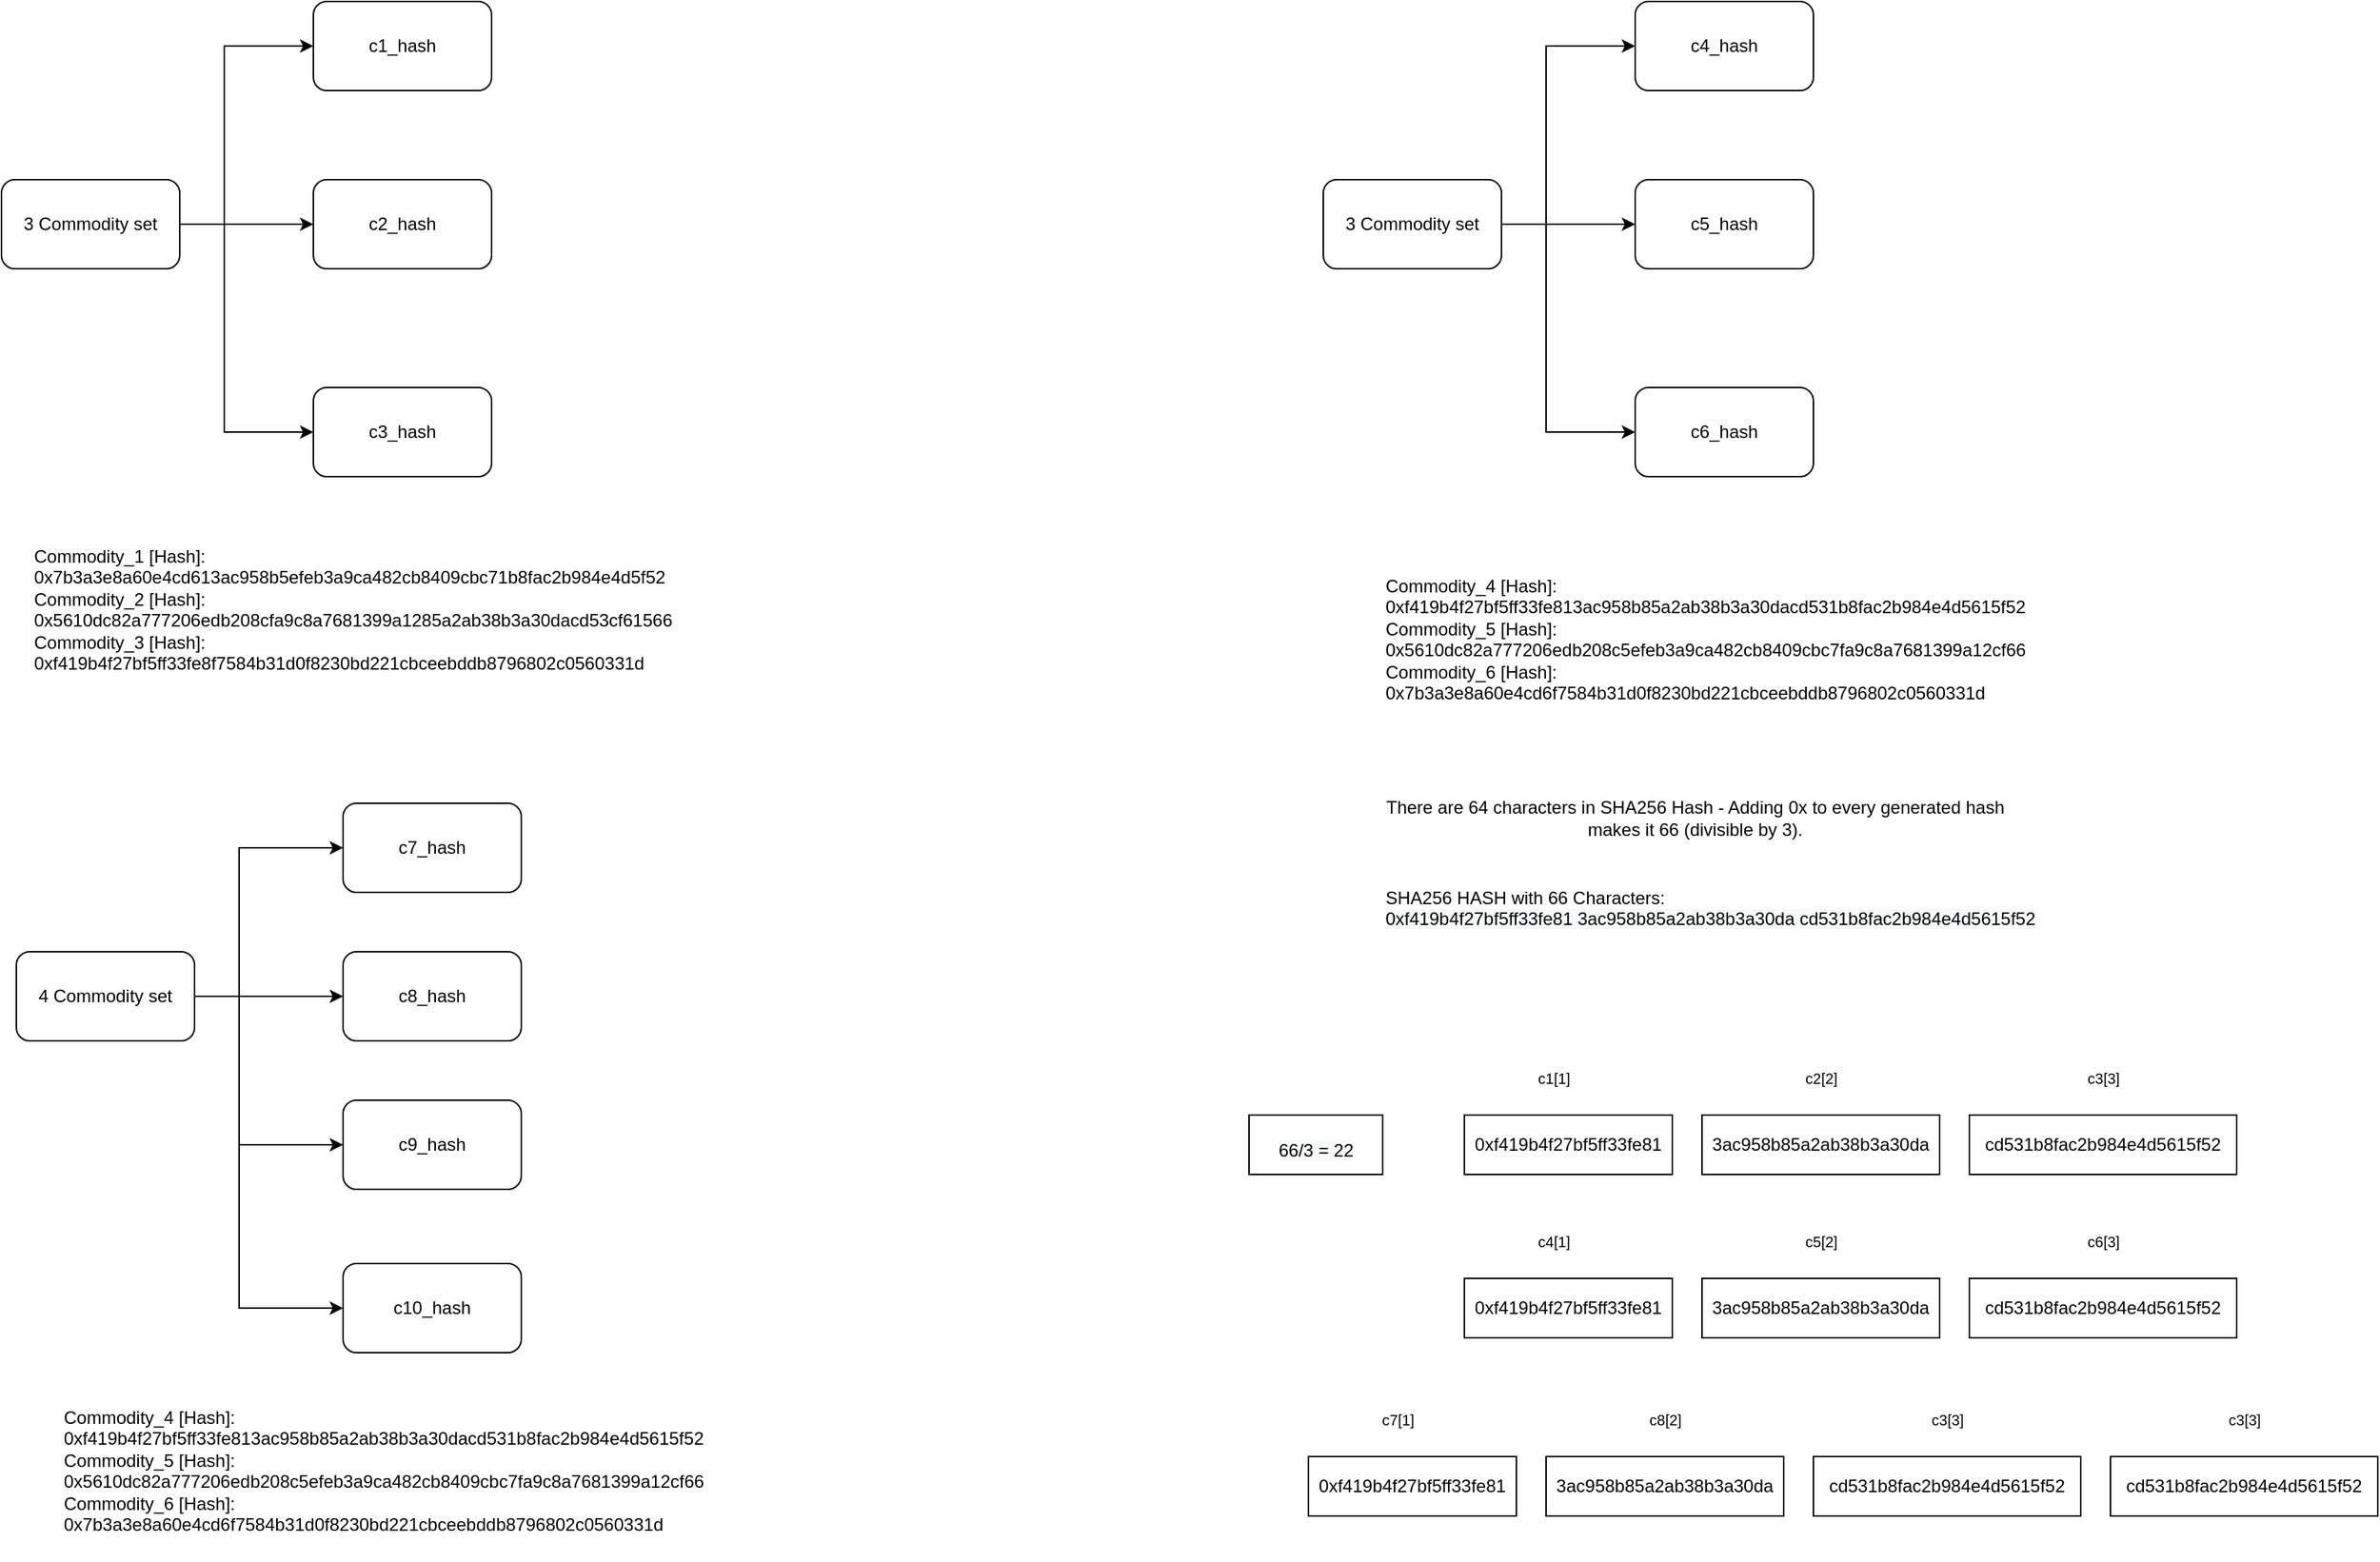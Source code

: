 <mxfile version="20.6.0" type="device"><diagram id="nVUeGywVv6O1QF6TEoxS" name="Page-1"><mxGraphModel dx="3222" dy="1484" grid="1" gridSize="10" guides="1" tooltips="1" connect="1" arrows="1" fold="1" page="1" pageScale="1" pageWidth="850" pageHeight="1100" math="0" shadow="0"><root><mxCell id="0"/><mxCell id="1" parent="0"/><mxCell id="KpQ7ePyGF_0PN953ZNvb-3" value="" style="edgeStyle=orthogonalEdgeStyle;rounded=0;orthogonalLoop=1;jettySize=auto;html=1;" parent="1" source="KpQ7ePyGF_0PN953ZNvb-1" target="KpQ7ePyGF_0PN953ZNvb-2" edge="1"><mxGeometry relative="1" as="geometry"><Array as="points"><mxPoint x="180" y="170"/><mxPoint x="180" y="50"/></Array></mxGeometry></mxCell><mxCell id="KpQ7ePyGF_0PN953ZNvb-5" value="" style="edgeStyle=orthogonalEdgeStyle;rounded=0;orthogonalLoop=1;jettySize=auto;html=1;" parent="1" source="KpQ7ePyGF_0PN953ZNvb-1" target="KpQ7ePyGF_0PN953ZNvb-4" edge="1"><mxGeometry relative="1" as="geometry"><Array as="points"><mxPoint x="180" y="170"/><mxPoint x="180" y="310"/></Array></mxGeometry></mxCell><mxCell id="KpQ7ePyGF_0PN953ZNvb-8" value="" style="edgeStyle=orthogonalEdgeStyle;rounded=0;orthogonalLoop=1;jettySize=auto;html=1;" parent="1" source="KpQ7ePyGF_0PN953ZNvb-1" target="KpQ7ePyGF_0PN953ZNvb-7" edge="1"><mxGeometry relative="1" as="geometry"><Array as="points"><mxPoint x="280" y="170"/><mxPoint x="280" y="170"/></Array></mxGeometry></mxCell><mxCell id="KpQ7ePyGF_0PN953ZNvb-1" value="3 Commodity set" style="rounded=1;whiteSpace=wrap;html=1;" parent="1" vertex="1"><mxGeometry x="30" y="140" width="120" height="60" as="geometry"/></mxCell><mxCell id="KpQ7ePyGF_0PN953ZNvb-2" value="c1_hash" style="rounded=1;whiteSpace=wrap;html=1;" parent="1" vertex="1"><mxGeometry x="240" y="20" width="120" height="60" as="geometry"/></mxCell><mxCell id="KpQ7ePyGF_0PN953ZNvb-4" value="c3_hash" style="rounded=1;whiteSpace=wrap;html=1;" parent="1" vertex="1"><mxGeometry x="240" y="280" width="120" height="60" as="geometry"/></mxCell><mxCell id="KpQ7ePyGF_0PN953ZNvb-7" value="c2_hash" style="whiteSpace=wrap;html=1;rounded=1;" parent="1" vertex="1"><mxGeometry x="240" y="140" width="120" height="60" as="geometry"/></mxCell><mxCell id="KpQ7ePyGF_0PN953ZNvb-9" value="" style="edgeStyle=orthogonalEdgeStyle;rounded=0;orthogonalLoop=1;jettySize=auto;html=1;" parent="1" source="KpQ7ePyGF_0PN953ZNvb-12" target="KpQ7ePyGF_0PN953ZNvb-13" edge="1"><mxGeometry relative="1" as="geometry"><Array as="points"><mxPoint x="190" y="690"/><mxPoint x="190" y="590"/></Array></mxGeometry></mxCell><mxCell id="KpQ7ePyGF_0PN953ZNvb-10" value="" style="edgeStyle=orthogonalEdgeStyle;rounded=0;orthogonalLoop=1;jettySize=auto;html=1;" parent="1" source="KpQ7ePyGF_0PN953ZNvb-12" target="KpQ7ePyGF_0PN953ZNvb-14" edge="1"><mxGeometry relative="1" as="geometry"><Array as="points"><mxPoint x="190" y="690"/><mxPoint x="190" y="900"/><mxPoint x="295" y="900"/></Array></mxGeometry></mxCell><mxCell id="KpQ7ePyGF_0PN953ZNvb-11" value="" style="edgeStyle=orthogonalEdgeStyle;rounded=0;orthogonalLoop=1;jettySize=auto;html=1;" parent="1" source="KpQ7ePyGF_0PN953ZNvb-12" target="KpQ7ePyGF_0PN953ZNvb-15" edge="1"><mxGeometry relative="1" as="geometry"><Array as="points"><mxPoint x="290" y="690"/></Array></mxGeometry></mxCell><mxCell id="KpQ7ePyGF_0PN953ZNvb-20" value="" style="edgeStyle=orthogonalEdgeStyle;rounded=0;orthogonalLoop=1;jettySize=auto;html=1;" parent="1" source="KpQ7ePyGF_0PN953ZNvb-12" target="KpQ7ePyGF_0PN953ZNvb-19" edge="1"><mxGeometry relative="1" as="geometry"><Array as="points"><mxPoint x="190" y="690"/><mxPoint x="190" y="790"/></Array></mxGeometry></mxCell><mxCell id="KpQ7ePyGF_0PN953ZNvb-12" value="4 Commodity set" style="rounded=1;whiteSpace=wrap;html=1;" parent="1" vertex="1"><mxGeometry x="40" y="660" width="120" height="60" as="geometry"/></mxCell><mxCell id="KpQ7ePyGF_0PN953ZNvb-13" value="c7_hash" style="rounded=1;whiteSpace=wrap;html=1;" parent="1" vertex="1"><mxGeometry x="260" y="560" width="120" height="60" as="geometry"/></mxCell><mxCell id="KpQ7ePyGF_0PN953ZNvb-14" value="c10_hash" style="rounded=1;whiteSpace=wrap;html=1;" parent="1" vertex="1"><mxGeometry x="260" y="870" width="120" height="60" as="geometry"/></mxCell><mxCell id="KpQ7ePyGF_0PN953ZNvb-15" value="c8_hash" style="whiteSpace=wrap;html=1;rounded=1;" parent="1" vertex="1"><mxGeometry x="260" y="660" width="120" height="60" as="geometry"/></mxCell><mxCell id="KpQ7ePyGF_0PN953ZNvb-19" value="c9_hash" style="whiteSpace=wrap;html=1;rounded=1;" parent="1" vertex="1"><mxGeometry x="260" y="760" width="120" height="60" as="geometry"/></mxCell><mxCell id="KpQ7ePyGF_0PN953ZNvb-21" value="" style="edgeStyle=orthogonalEdgeStyle;rounded=0;orthogonalLoop=1;jettySize=auto;html=1;" parent="1" source="KpQ7ePyGF_0PN953ZNvb-24" target="KpQ7ePyGF_0PN953ZNvb-25" edge="1"><mxGeometry relative="1" as="geometry"><Array as="points"><mxPoint x="1070" y="170"/><mxPoint x="1070" y="50"/></Array></mxGeometry></mxCell><mxCell id="KpQ7ePyGF_0PN953ZNvb-22" value="" style="edgeStyle=orthogonalEdgeStyle;rounded=0;orthogonalLoop=1;jettySize=auto;html=1;" parent="1" source="KpQ7ePyGF_0PN953ZNvb-24" target="KpQ7ePyGF_0PN953ZNvb-26" edge="1"><mxGeometry relative="1" as="geometry"><Array as="points"><mxPoint x="1070" y="170"/><mxPoint x="1070" y="310"/></Array></mxGeometry></mxCell><mxCell id="KpQ7ePyGF_0PN953ZNvb-23" value="" style="edgeStyle=orthogonalEdgeStyle;rounded=0;orthogonalLoop=1;jettySize=auto;html=1;" parent="1" source="KpQ7ePyGF_0PN953ZNvb-24" target="KpQ7ePyGF_0PN953ZNvb-27" edge="1"><mxGeometry relative="1" as="geometry"><Array as="points"><mxPoint x="1170" y="170"/><mxPoint x="1170" y="170"/></Array></mxGeometry></mxCell><mxCell id="KpQ7ePyGF_0PN953ZNvb-24" value="3 Commodity set" style="rounded=1;whiteSpace=wrap;html=1;" parent="1" vertex="1"><mxGeometry x="920" y="140" width="120" height="60" as="geometry"/></mxCell><mxCell id="KpQ7ePyGF_0PN953ZNvb-25" value="c4_hash" style="rounded=1;whiteSpace=wrap;html=1;" parent="1" vertex="1"><mxGeometry x="1130" y="20" width="120" height="60" as="geometry"/></mxCell><mxCell id="KpQ7ePyGF_0PN953ZNvb-26" value="c6_hash" style="rounded=1;whiteSpace=wrap;html=1;" parent="1" vertex="1"><mxGeometry x="1130" y="280" width="120" height="60" as="geometry"/></mxCell><mxCell id="KpQ7ePyGF_0PN953ZNvb-27" value="c5_hash" style="whiteSpace=wrap;html=1;rounded=1;" parent="1" vertex="1"><mxGeometry x="1130" y="140" width="120" height="60" as="geometry"/></mxCell><mxCell id="KpQ7ePyGF_0PN953ZNvb-28" value="Commodity_1 [Hash]: &#10;0x7b3a3e8a60e4cd613ac958b5efeb3a9ca482cb8409cbc71b8fac2b984e4d5f52&#10;Commodity_2 [Hash]:&#10;0x5610dc82a777206edb208cfa9c8a7681399a1285a2ab38b3a30dacd53cf61566&#10;Commodity_3 [Hash]: &#10;0xf419b4f27bf5ff33fe8f7584b31d0f8230bd221cbceebddb8796802c0560331d" style="text;whiteSpace=wrap;html=1;" parent="1" vertex="1"><mxGeometry x="50" y="380" width="460" height="110" as="geometry"/></mxCell><mxCell id="KpQ7ePyGF_0PN953ZNvb-29" value="Commodity_4 [Hash]: &lt;br&gt;0xf419b4f27bf5ff33fe813ac958b85a2ab38b3a30dacd531b8fac2b984e4d5615f52&lt;br&gt;Commodity_5 [Hash]:&lt;br&gt;0x5610dc82a777206edb208c5efeb3a9ca482cb8409cbc7fa9c8a7681399a12cf66&lt;br&gt;Commodity_6 [Hash]: &lt;br&gt;0x7b3a3e8a60e4cd6f7584b31d0f8230bd221cbceebddb8796802c0560331d" style="text;whiteSpace=wrap;html=1;" parent="1" vertex="1"><mxGeometry x="960" y="400" width="460" height="110" as="geometry"/></mxCell><mxCell id="KpQ7ePyGF_0PN953ZNvb-30" value="Commodity_4 [Hash]: &lt;br&gt;0xf419b4f27bf5ff33fe813ac958b85a2ab38b3a30dacd531b8fac2b984e4d5615f52&lt;br&gt;Commodity_5 [Hash]:&lt;br&gt;0x5610dc82a777206edb208c5efeb3a9ca482cb8409cbc7fa9c8a7681399a12cf66&lt;br&gt;Commodity_6 [Hash]: &lt;br&gt;0x7b3a3e8a60e4cd6f7584b31d0f8230bd221cbceebddb8796802c0560331d" style="text;whiteSpace=wrap;html=1;" parent="1" vertex="1"><mxGeometry x="70" y="960" width="460" height="110" as="geometry"/></mxCell><mxCell id="KpQ7ePyGF_0PN953ZNvb-34" value="There are 64 characters in SHA256 Hash - Adding 0x to every generated hash&lt;br&gt;makes it 66 (divisible by 3)." style="text;html=1;align=center;verticalAlign=middle;resizable=0;points=[];autosize=1;strokeColor=none;fillColor=none;" parent="1" vertex="1"><mxGeometry x="950" y="550" width="440" height="40" as="geometry"/></mxCell><mxCell id="KpQ7ePyGF_0PN953ZNvb-36" value="SHA256 HASH with 66 Characters:&lt;br&gt;&lt;span style=&quot;color: rgb(0, 0, 0); font-family: Helvetica; font-size: 12px; font-style: normal; font-variant-ligatures: normal; font-variant-caps: normal; font-weight: 400; letter-spacing: normal; orphans: 2; text-align: left; text-indent: 0px; text-transform: none; widows: 2; word-spacing: 0px; -webkit-text-stroke-width: 0px; background-color: rgb(248, 249, 250); text-decoration-thickness: initial; text-decoration-style: initial; text-decoration-color: initial; float: none; display: inline !important;&quot;&gt;0xf419b4f27bf5ff33fe81 3ac958b85a2ab38b3a30da cd531b8fac2b984e4d5615f52&lt;/span&gt;" style="text;whiteSpace=wrap;html=1;" parent="1" vertex="1"><mxGeometry x="960" y="610" width="460" height="50" as="geometry"/></mxCell><mxCell id="KpQ7ePyGF_0PN953ZNvb-47" value="" style="group" parent="1" vertex="1" connectable="0"><mxGeometry x="870" y="770" width="90" height="40" as="geometry"/></mxCell><mxCell id="KpQ7ePyGF_0PN953ZNvb-40" value="" style="rounded=0;whiteSpace=wrap;html=1;" parent="KpQ7ePyGF_0PN953ZNvb-47" vertex="1"><mxGeometry width="90" height="40" as="geometry"/></mxCell><mxCell id="KpQ7ePyGF_0PN953ZNvb-35" value="&lt;span style=&quot;color: rgb(0, 0, 0); font-family: Helvetica; font-size: 12px; font-style: normal; font-variant-ligatures: normal; font-variant-caps: normal; font-weight: 400; letter-spacing: normal; orphans: 2; text-align: center; text-indent: 0px; text-transform: none; widows: 2; word-spacing: 0px; -webkit-text-stroke-width: 0px; background-color: rgb(248, 249, 250); text-decoration-thickness: initial; text-decoration-style: initial; text-decoration-color: initial; float: none; display: inline !important;&quot;&gt;66/3 = 22&lt;/span&gt;" style="text;whiteSpace=wrap;html=1;shadow=1;" parent="KpQ7ePyGF_0PN953ZNvb-47" vertex="1"><mxGeometry x="17.5" y="10" width="55" height="20" as="geometry"/></mxCell><mxCell id="KpQ7ePyGF_0PN953ZNvb-48" value="" style="group" parent="1" vertex="1" connectable="0"><mxGeometry x="1015" y="730" width="520" height="80" as="geometry"/></mxCell><mxCell id="KpQ7ePyGF_0PN953ZNvb-41" value="&lt;span style=&quot;text-align: left;&quot;&gt;0xf419b4f27bf5ff33fe81&lt;/span&gt;" style="rounded=0;whiteSpace=wrap;html=1;" parent="KpQ7ePyGF_0PN953ZNvb-48" vertex="1"><mxGeometry y="40" width="140" height="40" as="geometry"/></mxCell><mxCell id="KpQ7ePyGF_0PN953ZNvb-42" value="&lt;span style=&quot;text-align: left;&quot;&gt;3ac958b85a2ab38b3a30da&lt;/span&gt;" style="rounded=0;whiteSpace=wrap;html=1;" parent="KpQ7ePyGF_0PN953ZNvb-48" vertex="1"><mxGeometry x="160" y="40" width="160" height="40" as="geometry"/></mxCell><mxCell id="KpQ7ePyGF_0PN953ZNvb-43" value="&lt;span style=&quot;text-align: left;&quot;&gt;cd531b8fac2b984e4d5615f52&lt;/span&gt;" style="rounded=0;whiteSpace=wrap;html=1;" parent="KpQ7ePyGF_0PN953ZNvb-48" vertex="1"><mxGeometry x="340" y="40" width="180" height="40" as="geometry"/></mxCell><mxCell id="KpQ7ePyGF_0PN953ZNvb-44" value="&lt;span style=&quot;font-size: 10px;&quot;&gt;c1[1]&lt;/span&gt;" style="text;html=1;align=center;verticalAlign=middle;resizable=0;points=[];autosize=1;strokeColor=none;fillColor=none;" parent="KpQ7ePyGF_0PN953ZNvb-48" vertex="1"><mxGeometry x="35" width="50" height="30" as="geometry"/></mxCell><mxCell id="KpQ7ePyGF_0PN953ZNvb-45" value="&lt;font style=&quot;font-size: 10px;&quot;&gt;c2[2]&lt;/font&gt;" style="text;html=1;align=center;verticalAlign=middle;resizable=0;points=[];autosize=1;strokeColor=none;fillColor=none;" parent="KpQ7ePyGF_0PN953ZNvb-48" vertex="1"><mxGeometry x="215" width="50" height="30" as="geometry"/></mxCell><mxCell id="KpQ7ePyGF_0PN953ZNvb-46" value="&lt;font style=&quot;font-size: 10px;&quot;&gt;c3[3]&lt;/font&gt;" style="text;html=1;align=center;verticalAlign=middle;resizable=0;points=[];autosize=1;strokeColor=none;fillColor=none;" parent="KpQ7ePyGF_0PN953ZNvb-48" vertex="1"><mxGeometry x="405" width="50" height="30" as="geometry"/></mxCell><mxCell id="RJinTo0YrNYwnsfE9q7q-16" value="" style="group" parent="1" vertex="1" connectable="0"><mxGeometry x="1015" y="840" width="520" height="80" as="geometry"/></mxCell><mxCell id="RJinTo0YrNYwnsfE9q7q-17" value="&lt;span style=&quot;text-align: left;&quot;&gt;0xf419b4f27bf5ff33fe81&lt;/span&gt;" style="rounded=0;whiteSpace=wrap;html=1;" parent="RJinTo0YrNYwnsfE9q7q-16" vertex="1"><mxGeometry y="40" width="140" height="40" as="geometry"/></mxCell><mxCell id="RJinTo0YrNYwnsfE9q7q-18" value="&lt;span style=&quot;text-align: left;&quot;&gt;3ac958b85a2ab38b3a30da&lt;/span&gt;" style="rounded=0;whiteSpace=wrap;html=1;" parent="RJinTo0YrNYwnsfE9q7q-16" vertex="1"><mxGeometry x="160" y="40" width="160" height="40" as="geometry"/></mxCell><mxCell id="RJinTo0YrNYwnsfE9q7q-19" value="&lt;span style=&quot;text-align: left;&quot;&gt;cd531b8fac2b984e4d5615f52&lt;/span&gt;" style="rounded=0;whiteSpace=wrap;html=1;" parent="RJinTo0YrNYwnsfE9q7q-16" vertex="1"><mxGeometry x="340" y="40" width="180" height="40" as="geometry"/></mxCell><mxCell id="RJinTo0YrNYwnsfE9q7q-20" value="&lt;span style=&quot;font-size: 10px;&quot;&gt;c4[1]&lt;/span&gt;" style="text;html=1;align=center;verticalAlign=middle;resizable=0;points=[];autosize=1;strokeColor=none;fillColor=none;" parent="RJinTo0YrNYwnsfE9q7q-16" vertex="1"><mxGeometry x="35" width="50" height="30" as="geometry"/></mxCell><mxCell id="RJinTo0YrNYwnsfE9q7q-21" value="&lt;font style=&quot;font-size: 10px;&quot;&gt;c5[2]&lt;/font&gt;" style="text;html=1;align=center;verticalAlign=middle;resizable=0;points=[];autosize=1;strokeColor=none;fillColor=none;" parent="RJinTo0YrNYwnsfE9q7q-16" vertex="1"><mxGeometry x="215" width="50" height="30" as="geometry"/></mxCell><mxCell id="RJinTo0YrNYwnsfE9q7q-22" value="&lt;font style=&quot;font-size: 10px;&quot;&gt;c6[3]&lt;/font&gt;" style="text;html=1;align=center;verticalAlign=middle;resizable=0;points=[];autosize=1;strokeColor=none;fillColor=none;" parent="RJinTo0YrNYwnsfE9q7q-16" vertex="1"><mxGeometry x="405" width="50" height="30" as="geometry"/></mxCell><mxCell id="RJinTo0YrNYwnsfE9q7q-23" value="" style="group" parent="1" vertex="1" connectable="0"><mxGeometry x="910" y="960" width="520" height="80" as="geometry"/></mxCell><mxCell id="RJinTo0YrNYwnsfE9q7q-24" value="&lt;span style=&quot;text-align: left;&quot;&gt;0xf419b4f27bf5ff33fe81&lt;/span&gt;" style="rounded=0;whiteSpace=wrap;html=1;" parent="RJinTo0YrNYwnsfE9q7q-23" vertex="1"><mxGeometry y="40" width="140" height="40" as="geometry"/></mxCell><mxCell id="RJinTo0YrNYwnsfE9q7q-25" value="&lt;span style=&quot;text-align: left;&quot;&gt;3ac958b85a2ab38b3a30da&lt;/span&gt;" style="rounded=0;whiteSpace=wrap;html=1;" parent="RJinTo0YrNYwnsfE9q7q-23" vertex="1"><mxGeometry x="160" y="40" width="160" height="40" as="geometry"/></mxCell><mxCell id="RJinTo0YrNYwnsfE9q7q-26" value="&lt;span style=&quot;text-align: left;&quot;&gt;cd531b8fac2b984e4d5615f52&lt;/span&gt;" style="rounded=0;whiteSpace=wrap;html=1;" parent="RJinTo0YrNYwnsfE9q7q-23" vertex="1"><mxGeometry x="340" y="40" width="180" height="40" as="geometry"/></mxCell><mxCell id="RJinTo0YrNYwnsfE9q7q-27" value="&lt;span style=&quot;font-size: 10px;&quot;&gt;c7[1]&lt;/span&gt;" style="text;html=1;align=center;verticalAlign=middle;resizable=0;points=[];autosize=1;strokeColor=none;fillColor=none;" parent="RJinTo0YrNYwnsfE9q7q-23" vertex="1"><mxGeometry x="35" width="50" height="30" as="geometry"/></mxCell><mxCell id="RJinTo0YrNYwnsfE9q7q-28" value="&lt;font style=&quot;font-size: 10px;&quot;&gt;c8[2]&lt;/font&gt;" style="text;html=1;align=center;verticalAlign=middle;resizable=0;points=[];autosize=1;strokeColor=none;fillColor=none;" parent="RJinTo0YrNYwnsfE9q7q-23" vertex="1"><mxGeometry x="215" width="50" height="30" as="geometry"/></mxCell><mxCell id="RJinTo0YrNYwnsfE9q7q-29" value="&lt;font style=&quot;font-size: 10px;&quot;&gt;c3[3]&lt;/font&gt;" style="text;html=1;align=center;verticalAlign=middle;resizable=0;points=[];autosize=1;strokeColor=none;fillColor=none;" parent="RJinTo0YrNYwnsfE9q7q-23" vertex="1"><mxGeometry x="405" width="50" height="30" as="geometry"/></mxCell><mxCell id="RJinTo0YrNYwnsfE9q7q-31" value="&lt;span style=&quot;text-align: left;&quot;&gt;cd531b8fac2b984e4d5615f52&lt;/span&gt;" style="rounded=0;whiteSpace=wrap;html=1;" parent="1" vertex="1"><mxGeometry x="1450" y="1000" width="180" height="40" as="geometry"/></mxCell><mxCell id="RJinTo0YrNYwnsfE9q7q-32" value="&lt;font style=&quot;font-size: 10px;&quot;&gt;c3[3]&lt;/font&gt;" style="text;html=1;align=center;verticalAlign=middle;resizable=0;points=[];autosize=1;strokeColor=none;fillColor=none;" parent="1" vertex="1"><mxGeometry x="1515" y="960" width="50" height="30" as="geometry"/></mxCell></root></mxGraphModel></diagram></mxfile>